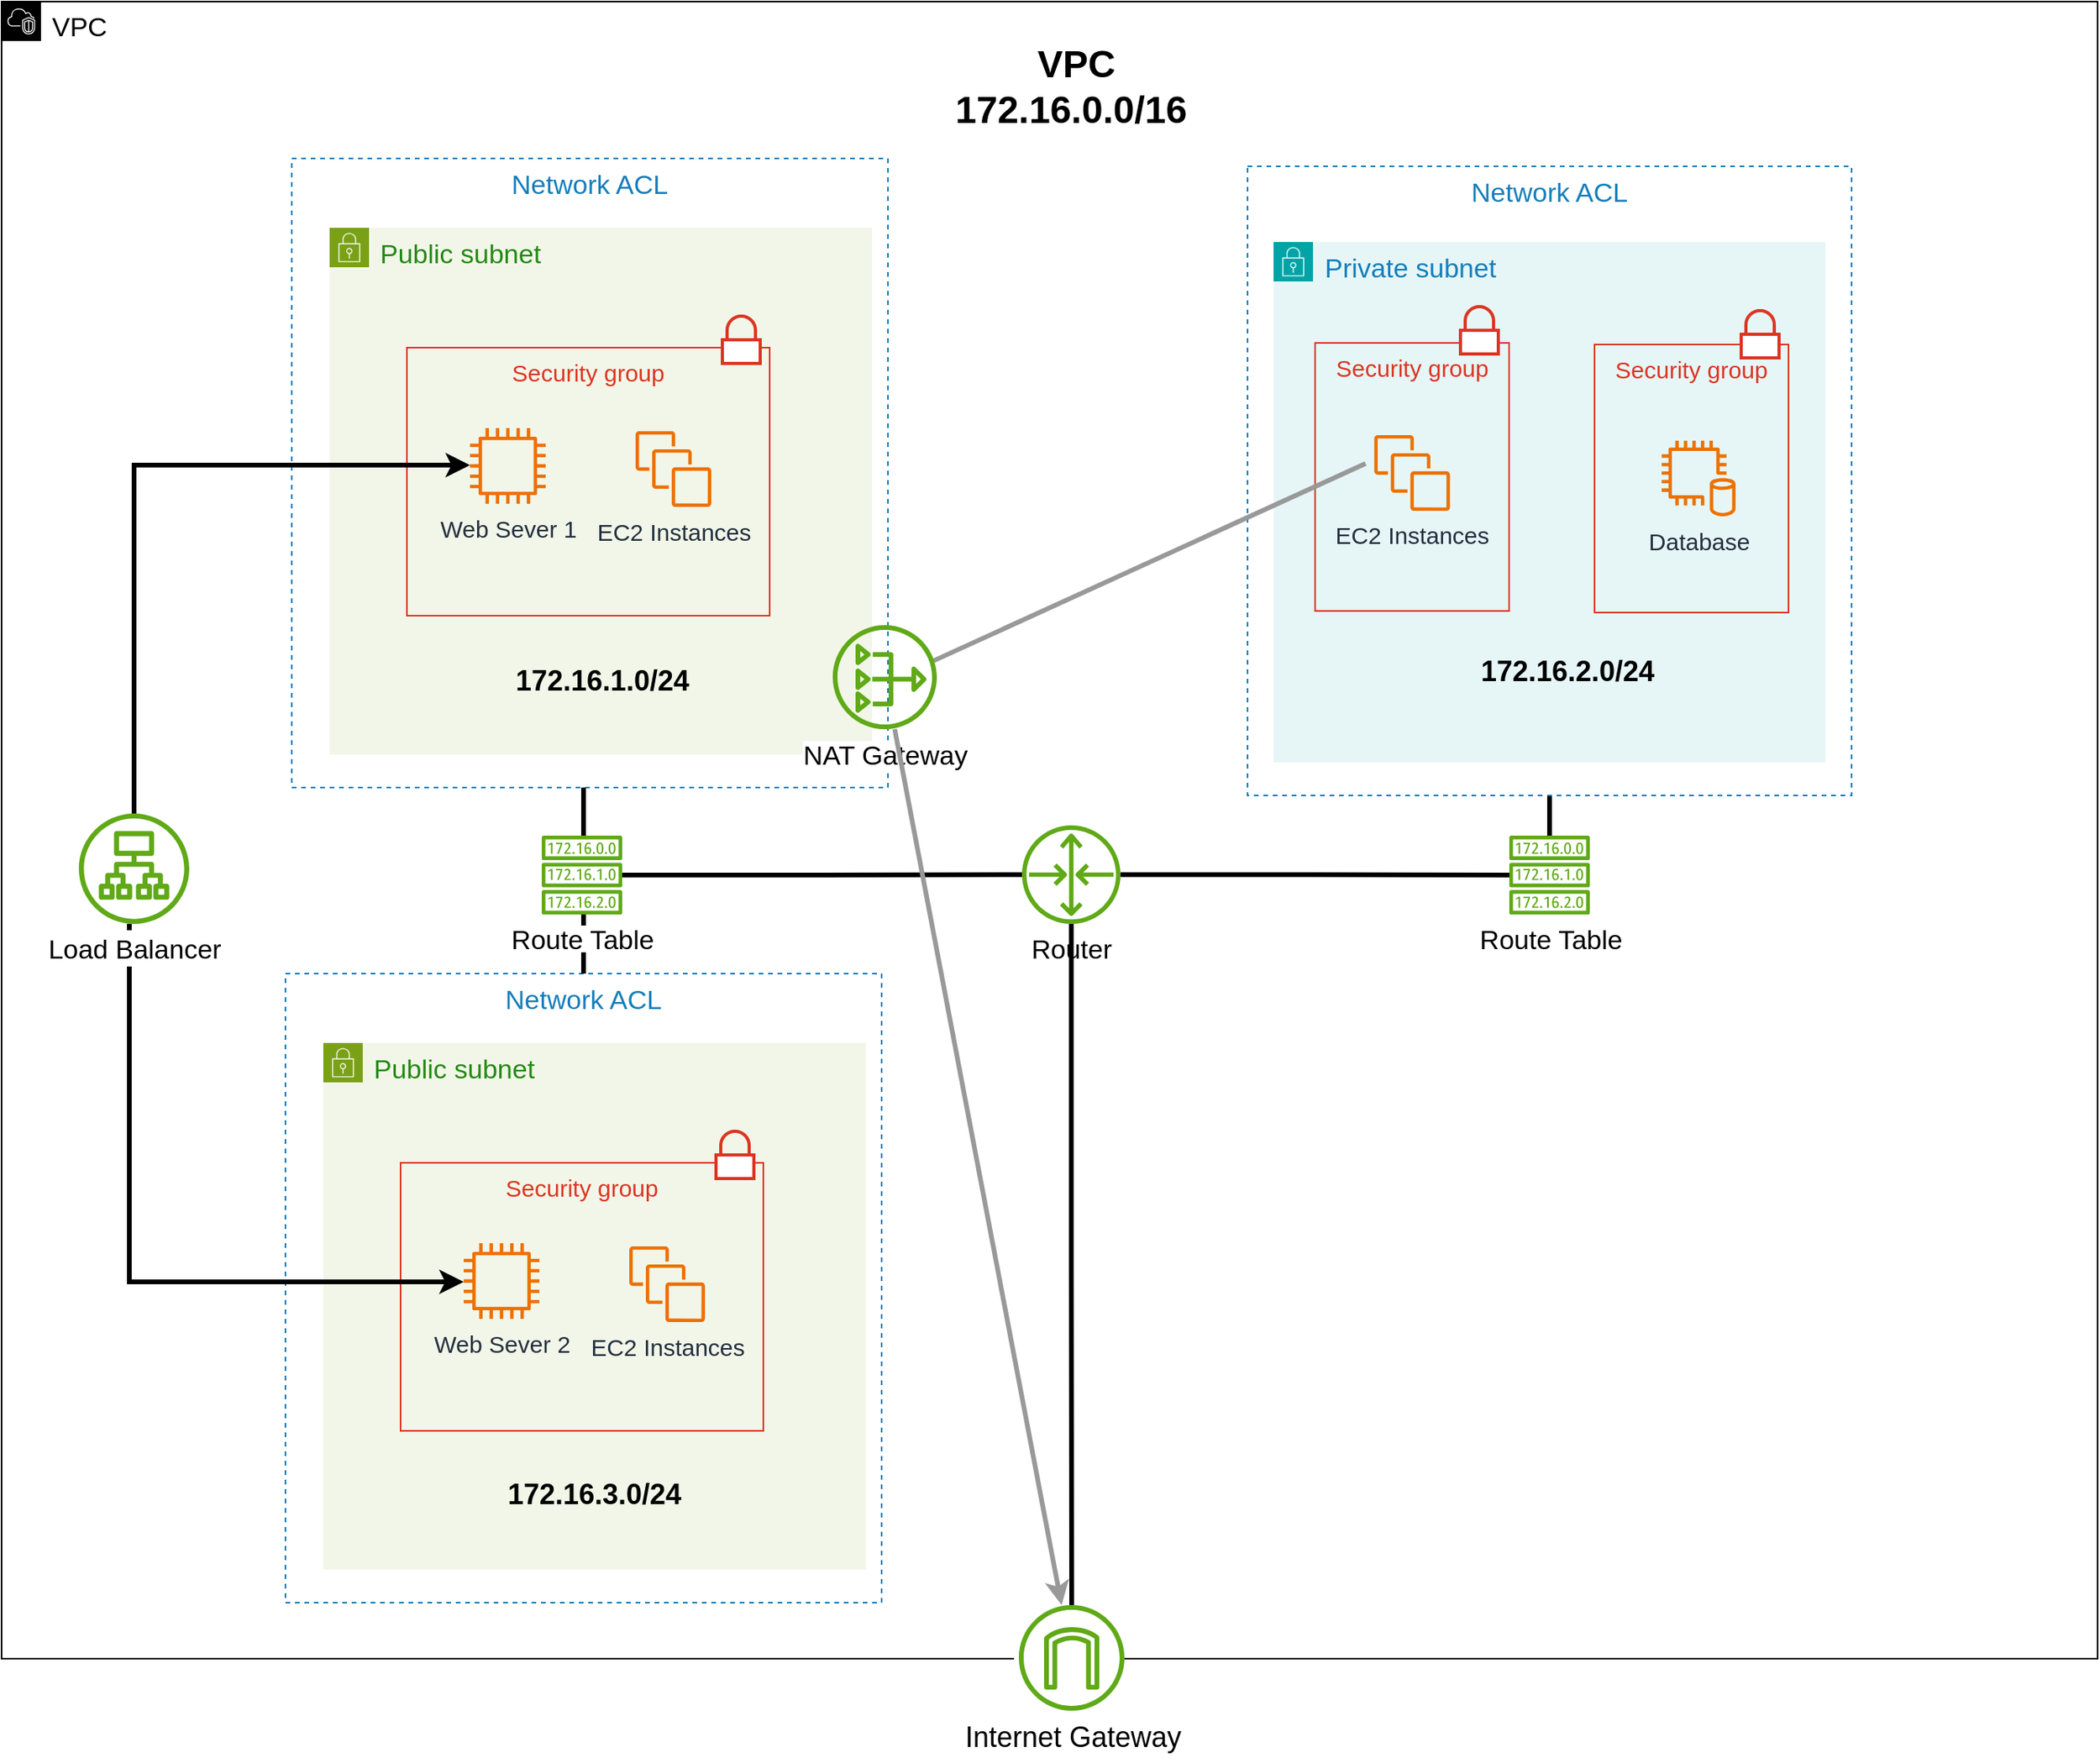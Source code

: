<mxfile version="24.7.6">
  <diagram name="Trang-1" id="9A4ezD013tNtNnK_R6i9">
    <mxGraphModel dx="2437" dy="281" grid="0" gridSize="10" guides="1" tooltips="1" connect="1" arrows="1" fold="1" page="0" pageScale="1" pageWidth="827" pageHeight="1169" math="0" shadow="0">
      <root>
        <mxCell id="0" />
        <mxCell id="1" parent="0" />
        <mxCell id="Ig4rclOMVAvau0s1pCfv-1" value="VPC" style="points=[[0,0],[0.25,0],[0.5,0],[0.75,0],[1,0],[1,0.25],[1,0.5],[1,0.75],[1,1],[0.75,1],[0.5,1],[0.25,1],[0,1],[0,0.75],[0,0.5],[0,0.25]];outlineConnect=0;html=1;whiteSpace=wrap;fontSize=17;fontStyle=0;container=1;pointerEvents=0;collapsible=0;recursiveResize=0;shape=mxgraph.aws4.group;grIcon=mxgraph.aws4.group_vpc2;verticalAlign=top;align=left;spacingLeft=30;dashed=0;fillColor=default;" parent="1" vertex="1">
          <mxGeometry x="-294" y="904" width="1329" height="1051" as="geometry" />
        </mxCell>
        <mxCell id="3XXbTduRcFfn8ecTal8T-4" value="&lt;font style=&quot;font-size: 15px;&quot;&gt;Security group&lt;/font&gt;" style="fillColor=none;strokeColor=#DD3522;verticalAlign=top;fontStyle=0;fontColor=#DD3522;whiteSpace=wrap;html=1;fontSize=15;" parent="Ig4rclOMVAvau0s1pCfv-1" vertex="1">
          <mxGeometry x="996.5" y="213.5" width="123" height="170" as="geometry" />
        </mxCell>
        <mxCell id="uIpTIcW5Mm-9zm69NIZV-7" value="&lt;font style=&quot;font-size: 17px;&quot;&gt;Network ACL&lt;/font&gt;" style="fillColor=none;strokeColor=#147EBA;dashed=1;verticalAlign=top;fontStyle=0;fontColor=#147EBA;whiteSpace=wrap;html=1;fontSize=17;" parent="Ig4rclOMVAvau0s1pCfv-1" vertex="1">
          <mxGeometry x="184" y="99.5" width="378" height="399" as="geometry" />
        </mxCell>
        <mxCell id="Ig4rclOMVAvau0s1pCfv-26" value="Public subnet" style="points=[[0,0],[0.25,0],[0.5,0],[0.75,0],[1,0],[1,0.25],[1,0.5],[1,0.75],[1,1],[0.75,1],[0.5,1],[0.25,1],[0,1],[0,0.75],[0,0.5],[0,0.25]];outlineConnect=0;gradientColor=none;html=1;whiteSpace=wrap;fontSize=17;fontStyle=0;container=1;pointerEvents=0;collapsible=0;recursiveResize=0;shape=mxgraph.aws4.group;grIcon=mxgraph.aws4.group_security_group;grStroke=0;strokeColor=#7AA116;fillColor=#F2F6E8;verticalAlign=top;align=left;spacingLeft=30;fontColor=#248814;dashed=0;" parent="Ig4rclOMVAvau0s1pCfv-1" vertex="1">
          <mxGeometry x="208" y="143.5" width="344" height="334" as="geometry" />
        </mxCell>
        <mxCell id="ysdxl4jtztKq6f0VnG_D-47" value="" style="edgeStyle=orthogonalEdgeStyle;rounded=0;orthogonalLoop=1;jettySize=auto;html=1;endArrow=none;endFill=0;strokeWidth=3;fontSize=17;" edge="1" parent="Ig4rclOMVAvau0s1pCfv-1" source="uIpTIcW5Mm-9zm69NIZV-12" target="uIpTIcW5Mm-9zm69NIZV-17">
          <mxGeometry relative="1" as="geometry" />
        </mxCell>
        <mxCell id="uIpTIcW5Mm-9zm69NIZV-12" value="&lt;font style=&quot;font-size: 17px;&quot;&gt;Network ACL&lt;/font&gt;" style="fillColor=none;strokeColor=#147EBA;dashed=1;verticalAlign=top;fontStyle=0;fontColor=#147EBA;whiteSpace=wrap;html=1;fontSize=17;" parent="Ig4rclOMVAvau0s1pCfv-1" vertex="1">
          <mxGeometry x="790" y="104.5" width="383" height="399" as="geometry" />
        </mxCell>
        <mxCell id="Ig4rclOMVAvau0s1pCfv-71" value="&lt;div style=&quot;font-size: 24px;&quot;&gt;&lt;font style=&quot;font-size: 24px;&quot;&gt;&lt;b style=&quot;font-size: 24px;&quot;&gt;VPC&lt;/b&gt;&lt;/font&gt;&lt;/div&gt;&lt;div style=&quot;font-size: 24px;&quot;&gt;&lt;font style=&quot;font-size: 24px;&quot;&gt;&lt;b style=&quot;font-size: 24px;&quot;&gt;172.16.0.0/16&amp;nbsp;&lt;/b&gt;&lt;/font&gt;&lt;/div&gt;" style="text;html=1;align=center;verticalAlign=middle;resizable=0;points=[];autosize=1;strokeColor=none;fillColor=none;fontSize=24;" parent="Ig4rclOMVAvau0s1pCfv-1" vertex="1">
          <mxGeometry x="595" y="19" width="171" height="70" as="geometry" />
        </mxCell>
        <mxCell id="Ig4rclOMVAvau0s1pCfv-52" value="" style="group;fontSize=17;" parent="Ig4rclOMVAvau0s1pCfv-1" vertex="1" connectable="0">
          <mxGeometry x="257" y="199.5" width="289.32" height="262" as="geometry" />
        </mxCell>
        <mxCell id="Ig4rclOMVAvau0s1pCfv-9" value="&lt;font style=&quot;font-size: 15px;&quot;&gt;Security group&lt;/font&gt;" style="fillColor=none;strokeColor=#DD3522;verticalAlign=top;fontStyle=0;fontColor=#DD3522;whiteSpace=wrap;html=1;fontSize=15;" parent="Ig4rclOMVAvau0s1pCfv-52" vertex="1">
          <mxGeometry y="20" width="230" height="170" as="geometry" />
        </mxCell>
        <mxCell id="Ig4rclOMVAvau0s1pCfv-19" value="" style="html=1;verticalLabelPosition=bottom;align=center;labelBackgroundColor=#ffffff;verticalAlign=top;strokeWidth=2;strokeColor=#DD3522;shadow=0;dashed=0;shape=mxgraph.ios7.icons.locked;fontSize=15;" parent="Ig4rclOMVAvau0s1pCfv-52" vertex="1">
          <mxGeometry x="200" width="24" height="30" as="geometry" />
        </mxCell>
        <mxCell id="Ig4rclOMVAvau0s1pCfv-68" value="Web Sever 1" style="sketch=0;outlineConnect=0;fontColor=#232F3E;gradientColor=none;fillColor=#ED7100;strokeColor=none;dashed=0;verticalLabelPosition=bottom;verticalAlign=top;align=center;html=1;fontSize=15;fontStyle=0;aspect=fixed;pointerEvents=1;shape=mxgraph.aws4.instance2;" parent="Ig4rclOMVAvau0s1pCfv-52" vertex="1">
          <mxGeometry x="40" y="71" width="48" height="48" as="geometry" />
        </mxCell>
        <mxCell id="ysdxl4jtztKq6f0VnG_D-2" value="EC2 Instances" style="sketch=0;outlineConnect=0;fontColor=#232F3E;gradientColor=none;fillColor=#ED7100;strokeColor=none;dashed=0;verticalLabelPosition=bottom;verticalAlign=top;align=center;html=1;fontSize=15;fontStyle=0;aspect=fixed;pointerEvents=1;shape=mxgraph.aws4.instances;" vertex="1" parent="Ig4rclOMVAvau0s1pCfv-52">
          <mxGeometry x="145" y="73" width="48" height="48" as="geometry" />
        </mxCell>
        <mxCell id="Ig4rclOMVAvau0s1pCfv-27" value="Private subnet" style="points=[[0,0],[0.25,0],[0.5,0],[0.75,0],[1,0],[1,0.25],[1,0.5],[1,0.75],[1,1],[0.75,1],[0.5,1],[0.25,1],[0,1],[0,0.75],[0,0.5],[0,0.25]];outlineConnect=0;gradientColor=none;html=1;whiteSpace=wrap;fontSize=17;fontStyle=0;container=1;pointerEvents=0;collapsible=0;recursiveResize=0;shape=mxgraph.aws4.group;grIcon=mxgraph.aws4.group_security_group;grStroke=0;strokeColor=#00A4A6;fillColor=#E6F6F7;verticalAlign=top;align=left;spacingLeft=30;fontColor=#147EBA;dashed=0;" parent="Ig4rclOMVAvau0s1pCfv-1" vertex="1">
          <mxGeometry x="806.5" y="152.5" width="350" height="330" as="geometry" />
        </mxCell>
        <mxCell id="ysdxl4jtztKq6f0VnG_D-4" value="&lt;font style=&quot;font-size: 15px;&quot;&gt;Security group&lt;/font&gt;" style="fillColor=none;strokeColor=#DD3522;verticalAlign=top;fontStyle=0;fontColor=#DD3522;whiteSpace=wrap;html=1;fontSize=15;" vertex="1" parent="Ig4rclOMVAvau0s1pCfv-27">
          <mxGeometry x="26.34" y="64" width="123" height="170" as="geometry" />
        </mxCell>
        <mxCell id="ysdxl4jtztKq6f0VnG_D-3" value="EC2 Instances" style="sketch=0;outlineConnect=0;fontColor=#232F3E;gradientColor=none;fillColor=#ED7100;strokeColor=none;dashed=0;verticalLabelPosition=bottom;verticalAlign=top;align=center;html=1;fontSize=15;fontStyle=0;aspect=fixed;pointerEvents=1;shape=mxgraph.aws4.instances;" vertex="1" parent="Ig4rclOMVAvau0s1pCfv-27">
          <mxGeometry x="63.84" y="122.5" width="48" height="48" as="geometry" />
        </mxCell>
        <mxCell id="3XXbTduRcFfn8ecTal8T-10" value="" style="html=1;verticalLabelPosition=bottom;align=center;labelBackgroundColor=#ffffff;verticalAlign=top;strokeWidth=2;strokeColor=#DD3522;shadow=0;dashed=0;shape=mxgraph.ios7.icons.locked;fontSize=15;" parent="Ig4rclOMVAvau0s1pCfv-27" vertex="1">
          <mxGeometry x="118.5" y="41" width="24" height="30" as="geometry" />
        </mxCell>
        <mxCell id="Ig4rclOMVAvau0s1pCfv-73" value="&lt;div style=&quot;font-size: 18px;&quot;&gt;&lt;b style=&quot;font-size: 18px;&quot;&gt;&lt;font style=&quot;font-size: 18px;&quot;&gt;172.16.1.0/24&amp;nbsp;&lt;/font&gt;&lt;/b&gt;&lt;/div&gt;" style="text;html=1;align=center;verticalAlign=middle;resizable=0;points=[];autosize=1;strokeColor=none;fillColor=none;fontSize=18;" parent="Ig4rclOMVAvau0s1pCfv-1" vertex="1">
          <mxGeometry x="316" y="413.5" width="133" height="34" as="geometry" />
        </mxCell>
        <mxCell id="Ig4rclOMVAvau0s1pCfv-72" value="&lt;div style=&quot;font-size: 18px;&quot;&gt;&lt;b style=&quot;font-size: 18px;&quot;&gt;&lt;font style=&quot;font-size: 18px;&quot;&gt;172.16.2.0/24&amp;nbsp;&lt;/font&gt;&lt;/b&gt;&lt;/div&gt;" style="text;html=1;align=center;verticalAlign=middle;resizable=0;points=[];autosize=1;strokeColor=none;fillColor=none;fontSize=18;" parent="Ig4rclOMVAvau0s1pCfv-1" vertex="1">
          <mxGeometry x="928.5" y="407.5" width="133" height="34" as="geometry" />
        </mxCell>
        <mxCell id="ysdxl4jtztKq6f0VnG_D-40" value="" style="edgeStyle=orthogonalEdgeStyle;rounded=0;orthogonalLoop=1;jettySize=auto;html=1;endArrow=none;endFill=0;strokeWidth=3;fontSize=17;" edge="1" parent="Ig4rclOMVAvau0s1pCfv-1" source="ysdxl4jtztKq6f0VnG_D-39" target="uIpTIcW5Mm-9zm69NIZV-7">
          <mxGeometry relative="1" as="geometry">
            <Array as="points">
              <mxPoint x="369" y="513" />
              <mxPoint x="369" y="513" />
            </Array>
          </mxGeometry>
        </mxCell>
        <mxCell id="ysdxl4jtztKq6f0VnG_D-10" value="&lt;font style=&quot;font-size: 17px;&quot;&gt;Network ACL&lt;/font&gt;" style="fillColor=none;strokeColor=#147EBA;dashed=1;verticalAlign=top;fontStyle=0;fontColor=#147EBA;whiteSpace=wrap;html=1;fontSize=17;" vertex="1" parent="Ig4rclOMVAvau0s1pCfv-1">
          <mxGeometry x="180" y="616.5" width="378" height="399" as="geometry" />
        </mxCell>
        <mxCell id="ysdxl4jtztKq6f0VnG_D-11" value="Public subnet" style="points=[[0,0],[0.25,0],[0.5,0],[0.75,0],[1,0],[1,0.25],[1,0.5],[1,0.75],[1,1],[0.75,1],[0.5,1],[0.25,1],[0,1],[0,0.75],[0,0.5],[0,0.25]];outlineConnect=0;gradientColor=none;html=1;whiteSpace=wrap;fontSize=17;fontStyle=0;container=1;pointerEvents=0;collapsible=0;recursiveResize=0;shape=mxgraph.aws4.group;grIcon=mxgraph.aws4.group_security_group;grStroke=0;strokeColor=#7AA116;fillColor=#F2F6E8;verticalAlign=top;align=left;spacingLeft=30;fontColor=#248814;dashed=0;" vertex="1" parent="Ig4rclOMVAvau0s1pCfv-1">
          <mxGeometry x="204" y="660.5" width="344" height="334" as="geometry" />
        </mxCell>
        <mxCell id="ysdxl4jtztKq6f0VnG_D-12" value="" style="group;fontSize=15;" vertex="1" connectable="0" parent="Ig4rclOMVAvau0s1pCfv-1">
          <mxGeometry x="253" y="716.5" width="289.32" height="262" as="geometry" />
        </mxCell>
        <mxCell id="ysdxl4jtztKq6f0VnG_D-13" value="&lt;font style=&quot;font-size: 15px;&quot;&gt;Security group&lt;/font&gt;" style="fillColor=none;strokeColor=#DD3522;verticalAlign=top;fontStyle=0;fontColor=#DD3522;whiteSpace=wrap;html=1;fontSize=15;" vertex="1" parent="ysdxl4jtztKq6f0VnG_D-12">
          <mxGeometry y="20" width="230" height="170" as="geometry" />
        </mxCell>
        <mxCell id="ysdxl4jtztKq6f0VnG_D-14" value="" style="html=1;verticalLabelPosition=bottom;align=center;labelBackgroundColor=#ffffff;verticalAlign=top;strokeWidth=2;strokeColor=#DD3522;shadow=0;dashed=0;shape=mxgraph.ios7.icons.locked;fontSize=15;" vertex="1" parent="ysdxl4jtztKq6f0VnG_D-12">
          <mxGeometry x="200" width="24" height="30" as="geometry" />
        </mxCell>
        <mxCell id="ysdxl4jtztKq6f0VnG_D-15" value="Web Sever 2" style="sketch=0;outlineConnect=0;fontColor=#232F3E;gradientColor=none;fillColor=#ED7100;strokeColor=none;dashed=0;verticalLabelPosition=bottom;verticalAlign=top;align=center;html=1;fontSize=15;fontStyle=0;aspect=fixed;pointerEvents=1;shape=mxgraph.aws4.instance2;" vertex="1" parent="ysdxl4jtztKq6f0VnG_D-12">
          <mxGeometry x="40" y="71" width="48" height="48" as="geometry" />
        </mxCell>
        <mxCell id="ysdxl4jtztKq6f0VnG_D-16" value="EC2 Instances" style="sketch=0;outlineConnect=0;fontColor=#232F3E;gradientColor=none;fillColor=#ED7100;strokeColor=none;dashed=0;verticalLabelPosition=bottom;verticalAlign=top;align=center;html=1;fontSize=15;fontStyle=0;aspect=fixed;pointerEvents=1;shape=mxgraph.aws4.instances;" vertex="1" parent="ysdxl4jtztKq6f0VnG_D-12">
          <mxGeometry x="145" y="73" width="48" height="48" as="geometry" />
        </mxCell>
        <mxCell id="ysdxl4jtztKq6f0VnG_D-18" value="&lt;div style=&quot;font-size: 18px;&quot;&gt;&lt;b style=&quot;font-size: 18px;&quot;&gt;&lt;font style=&quot;font-size: 18px;&quot;&gt;172.16.3.0/24&amp;nbsp;&lt;/font&gt;&lt;/b&gt;&lt;/div&gt;" style="text;html=1;align=center;verticalAlign=middle;resizable=0;points=[];autosize=1;strokeColor=none;fillColor=none;fontSize=18;" vertex="1" parent="Ig4rclOMVAvau0s1pCfv-1">
          <mxGeometry x="311" y="929.5" width="133" height="34" as="geometry" />
        </mxCell>
        <mxCell id="ysdxl4jtztKq6f0VnG_D-75" value="" style="edgeStyle=orthogonalEdgeStyle;rounded=0;orthogonalLoop=1;jettySize=auto;html=1;strokeWidth=3;fontSize=17;" edge="1" parent="Ig4rclOMVAvau0s1pCfv-1" source="ysdxl4jtztKq6f0VnG_D-30" target="Ig4rclOMVAvau0s1pCfv-68">
          <mxGeometry relative="1" as="geometry">
            <mxPoint x="84" y="440" as="targetPoint" />
            <Array as="points">
              <mxPoint x="84" y="294" />
            </Array>
          </mxGeometry>
        </mxCell>
        <mxCell id="ysdxl4jtztKq6f0VnG_D-77" value="" style="edgeStyle=orthogonalEdgeStyle;rounded=0;orthogonalLoop=1;jettySize=auto;html=1;strokeWidth=3;fontSize=17;" edge="1" parent="Ig4rclOMVAvau0s1pCfv-1" source="ysdxl4jtztKq6f0VnG_D-30" target="ysdxl4jtztKq6f0VnG_D-15">
          <mxGeometry relative="1" as="geometry">
            <mxPoint x="84" y="670.0" as="targetPoint" />
            <Array as="points">
              <mxPoint x="81" y="812" />
            </Array>
          </mxGeometry>
        </mxCell>
        <mxCell id="ysdxl4jtztKq6f0VnG_D-45" value="" style="edgeStyle=orthogonalEdgeStyle;rounded=0;orthogonalLoop=1;jettySize=auto;html=1;endArrow=none;endFill=0;strokeWidth=3;fontSize=17;" edge="1" parent="Ig4rclOMVAvau0s1pCfv-1" source="ysdxl4jtztKq6f0VnG_D-36" target="uIpTIcW5Mm-9zm69NIZV-17">
          <mxGeometry relative="1" as="geometry">
            <mxPoint x="760.75" y="554" as="targetPoint" />
          </mxGeometry>
        </mxCell>
        <mxCell id="ysdxl4jtztKq6f0VnG_D-41" value="" style="edgeStyle=orthogonalEdgeStyle;rounded=0;orthogonalLoop=1;jettySize=auto;html=1;endArrow=none;endFill=0;strokeWidth=3;fontSize=17;" edge="1" parent="Ig4rclOMVAvau0s1pCfv-1" source="ysdxl4jtztKq6f0VnG_D-10" target="ysdxl4jtztKq6f0VnG_D-39">
          <mxGeometry relative="1" as="geometry">
            <mxPoint x="75" y="1520" as="sourcePoint" />
            <mxPoint x="75" y="1403" as="targetPoint" />
            <Array as="points">
              <mxPoint x="369" y="994" />
              <mxPoint x="369" y="994" />
            </Array>
          </mxGeometry>
        </mxCell>
        <mxCell id="ysdxl4jtztKq6f0VnG_D-43" value="" style="edgeStyle=orthogonalEdgeStyle;rounded=0;orthogonalLoop=1;jettySize=auto;html=1;endArrow=none;endFill=0;strokeWidth=3;fontSize=17;" edge="1" parent="Ig4rclOMVAvau0s1pCfv-1" source="ysdxl4jtztKq6f0VnG_D-39" target="ysdxl4jtztKq6f0VnG_D-36">
          <mxGeometry relative="1" as="geometry">
            <mxPoint x="439.32" y="554.0" as="targetPoint" />
          </mxGeometry>
        </mxCell>
        <mxCell id="ysdxl4jtztKq6f0VnG_D-68" value="" style="group;fontSize=15;" vertex="1" connectable="0" parent="Ig4rclOMVAvau0s1pCfv-1">
          <mxGeometry x="1010" y="196" width="123" height="191.5" as="geometry" />
        </mxCell>
        <mxCell id="Ig4rclOMVAvau0s1pCfv-17" value="&lt;font style=&quot;font-size: 15px;&quot;&gt;Security group&lt;/font&gt;" style="fillColor=none;strokeColor=#DD3522;verticalAlign=top;fontStyle=0;fontColor=#DD3522;whiteSpace=wrap;html=1;fontSize=15;" parent="ysdxl4jtztKq6f0VnG_D-68" vertex="1">
          <mxGeometry y="21.5" width="123" height="170" as="geometry" />
        </mxCell>
        <mxCell id="3XXbTduRcFfn8ecTal8T-3" value="" style="html=1;verticalLabelPosition=bottom;align=center;labelBackgroundColor=#ffffff;verticalAlign=top;strokeWidth=2;strokeColor=#DD3522;shadow=0;dashed=0;shape=mxgraph.ios7.icons.locked;fontSize=15;" parent="ysdxl4jtztKq6f0VnG_D-68" vertex="1">
          <mxGeometry x="93" width="24" height="30" as="geometry" />
        </mxCell>
        <mxCell id="Ig4rclOMVAvau0s1pCfv-65" value="Database" style="sketch=0;outlineConnect=0;fontColor=#232F3E;gradientColor=none;fillColor=#ED7100;strokeColor=none;dashed=0;verticalLabelPosition=bottom;verticalAlign=top;align=center;html=1;fontSize=15;fontStyle=0;aspect=fixed;pointerEvents=1;shape=mxgraph.aws4.db_on_instance2;" parent="ysdxl4jtztKq6f0VnG_D-68" vertex="1">
          <mxGeometry x="42" y="82.5" width="48" height="48" as="geometry" />
        </mxCell>
        <mxCell id="ysdxl4jtztKq6f0VnG_D-78" value="" style="endArrow=none;html=1;rounded=0;endFill=0;strokeWidth=3;strokeColor=#999999;fontSize=17;" edge="1" parent="Ig4rclOMVAvau0s1pCfv-1">
          <mxGeometry width="50" height="50" relative="1" as="geometry">
            <mxPoint x="591.0" y="418.068" as="sourcePoint" />
            <mxPoint x="864.84" y="293.0" as="targetPoint" />
          </mxGeometry>
        </mxCell>
        <mxCell id="ysdxl4jtztKq6f0VnG_D-80" value="" style="rounded=0;whiteSpace=wrap;html=1;strokeColor=none;labelBackgroundColor=default;" vertex="1" parent="Ig4rclOMVAvau0s1pCfv-1">
          <mxGeometry x="309" y="586" width="120" height="17" as="geometry" />
        </mxCell>
        <mxCell id="ysdxl4jtztKq6f0VnG_D-39" value="&lt;font style=&quot;font-size: 17px;&quot; color=&quot;#000000&quot;&gt;Route Table&lt;/font&gt;" style="sketch=0;outlineConnect=0;fontColor=#ffffff;fillColor=#60a917;strokeColor=#2D7600;dashed=0;verticalLabelPosition=bottom;verticalAlign=top;align=center;html=1;fontSize=17;fontStyle=0;aspect=fixed;pointerEvents=1;shape=mxgraph.aws4.route_table;" vertex="1" parent="Ig4rclOMVAvau0s1pCfv-1">
          <mxGeometry x="342.34" y="529" width="51.32" height="50" as="geometry" />
        </mxCell>
        <mxCell id="ysdxl4jtztKq6f0VnG_D-85" value="" style="rounded=0;whiteSpace=wrap;html=1;strokeColor=none;labelBackgroundColor=default;" vertex="1" parent="Ig4rclOMVAvau0s1pCfv-1">
          <mxGeometry x="24" y="589" width="120" height="23" as="geometry" />
        </mxCell>
        <mxCell id="ysdxl4jtztKq6f0VnG_D-30" value="&lt;font color=&quot;#000000&quot; style=&quot;font-size: 17px;&quot;&gt;Load Balancer&lt;/font&gt;" style="sketch=0;outlineConnect=0;fontColor=#ffffff;fillColor=#60a917;strokeColor=#2D7600;dashed=0;verticalLabelPosition=bottom;verticalAlign=top;align=center;html=1;fontSize=17;fontStyle=0;aspect=fixed;pointerEvents=1;shape=mxgraph.aws4.application_load_balancer;" vertex="1" parent="Ig4rclOMVAvau0s1pCfv-1">
          <mxGeometry x="49" y="515" width="70" height="70" as="geometry" />
        </mxCell>
        <mxCell id="uIpTIcW5Mm-9zm69NIZV-17" value="&lt;font style=&quot;font-size: 17px;&quot; color=&quot;#000000&quot;&gt;Route Table&lt;/font&gt;" style="sketch=0;outlineConnect=0;fontColor=#ffffff;fillColor=#60a917;strokeColor=#2D7600;dashed=0;verticalLabelPosition=bottom;verticalAlign=top;align=center;html=1;fontSize=17;fontStyle=0;aspect=fixed;pointerEvents=1;shape=mxgraph.aws4.route_table;" parent="Ig4rclOMVAvau0s1pCfv-1" vertex="1">
          <mxGeometry x="955.84" y="529" width="51.32" height="50" as="geometry" />
        </mxCell>
        <mxCell id="ysdxl4jtztKq6f0VnG_D-86" value="" style="group" vertex="1" connectable="0" parent="Ig4rclOMVAvau0s1pCfv-1">
          <mxGeometry x="620" y="522.5" width="120" height="89.5" as="geometry" />
        </mxCell>
        <mxCell id="ysdxl4jtztKq6f0VnG_D-36" value="&lt;font color=&quot;#000000&quot; style=&quot;font-size: 17px; background-color: rgb(255, 255, 255);&quot;&gt;Router&lt;/font&gt;" style="sketch=0;outlineConnect=0;fontColor=#ffffff;fillColor=#60a917;strokeColor=#2D7600;dashed=0;verticalLabelPosition=bottom;verticalAlign=top;align=center;html=1;fontSize=17;fontStyle=0;aspect=fixed;pointerEvents=1;shape=mxgraph.aws4.router;" vertex="1" parent="ysdxl4jtztKq6f0VnG_D-86">
          <mxGeometry x="27" width="62.5" height="62.5" as="geometry" />
        </mxCell>
        <mxCell id="uIpTIcW5Mm-9zm69NIZV-9" value="&lt;font color=&quot;#000000&quot; style=&quot;font-size: 17px; background-color: rgb(255, 255, 255);&quot;&gt;NAT Gateway&lt;/font&gt;" style="sketch=0;outlineConnect=0;fontColor=#ffffff;fillColor=#60a917;strokeColor=#2D7600;dashed=0;verticalLabelPosition=bottom;verticalAlign=top;align=center;html=1;fontSize=17;fontStyle=0;aspect=fixed;pointerEvents=1;shape=mxgraph.aws4.nat_gateway;" parent="Ig4rclOMVAvau0s1pCfv-1" vertex="1">
          <mxGeometry x="527" y="395.5" width="66" height="66" as="geometry" />
        </mxCell>
        <mxCell id="ysdxl4jtztKq6f0VnG_D-38" value="" style="group;fontSize=17;" vertex="1" connectable="0" parent="1">
          <mxGeometry x="348" y="1920" width="70" height="70" as="geometry" />
        </mxCell>
        <mxCell id="ysdxl4jtztKq6f0VnG_D-37" value="" style="rounded=0;whiteSpace=wrap;html=1;strokeColor=none;fontSize=17;" vertex="1" parent="ysdxl4jtztKq6f0VnG_D-38">
          <mxGeometry width="70" height="70" as="geometry" />
        </mxCell>
        <mxCell id="Ig4rclOMVAvau0s1pCfv-28" value="&lt;font color=&quot;#000000&quot; style=&quot;font-size: 18px;&quot;&gt;Internet Gateway&lt;/font&gt;" style="outlineConnect=0;fillColor=#60a917;strokeColor=#2D7600;dashed=0;verticalLabelPosition=bottom;verticalAlign=top;align=center;html=1;fontSize=17;fontStyle=0;aspect=fixed;pointerEvents=1;shape=mxgraph.aws4.internet_gateway;shadow=0;fontColor=#ffffff;labelBorderColor=none;labelBackgroundColor=none;fillStyle=auto;gradientColor=none;perimeterSpacing=0;" parent="ysdxl4jtztKq6f0VnG_D-38" vertex="1">
          <mxGeometry x="3" y="1" width="67" height="67" as="geometry" />
        </mxCell>
        <mxCell id="ysdxl4jtztKq6f0VnG_D-49" value="" style="edgeStyle=orthogonalEdgeStyle;rounded=0;orthogonalLoop=1;jettySize=auto;html=1;endArrow=none;endFill=0;strokeWidth=3;fontSize=17;" edge="1" parent="1" source="ysdxl4jtztKq6f0VnG_D-36" target="Ig4rclOMVAvau0s1pCfv-28">
          <mxGeometry relative="1" as="geometry">
            <mxPoint x="384.31" y="1570.25" as="targetPoint" />
          </mxGeometry>
        </mxCell>
        <mxCell id="ysdxl4jtztKq6f0VnG_D-79" value="" style="endArrow=classic;html=1;rounded=0;strokeWidth=3;strokeColor=#999999;fontSize=17;" edge="1" parent="1" source="uIpTIcW5Mm-9zm69NIZV-9" target="Ig4rclOMVAvau0s1pCfv-28">
          <mxGeometry width="50" height="50" relative="1" as="geometry">
            <mxPoint x="625" y="1357" as="sourcePoint" />
            <mxPoint x="575" y="1407" as="targetPoint" />
          </mxGeometry>
        </mxCell>
      </root>
    </mxGraphModel>
  </diagram>
</mxfile>
